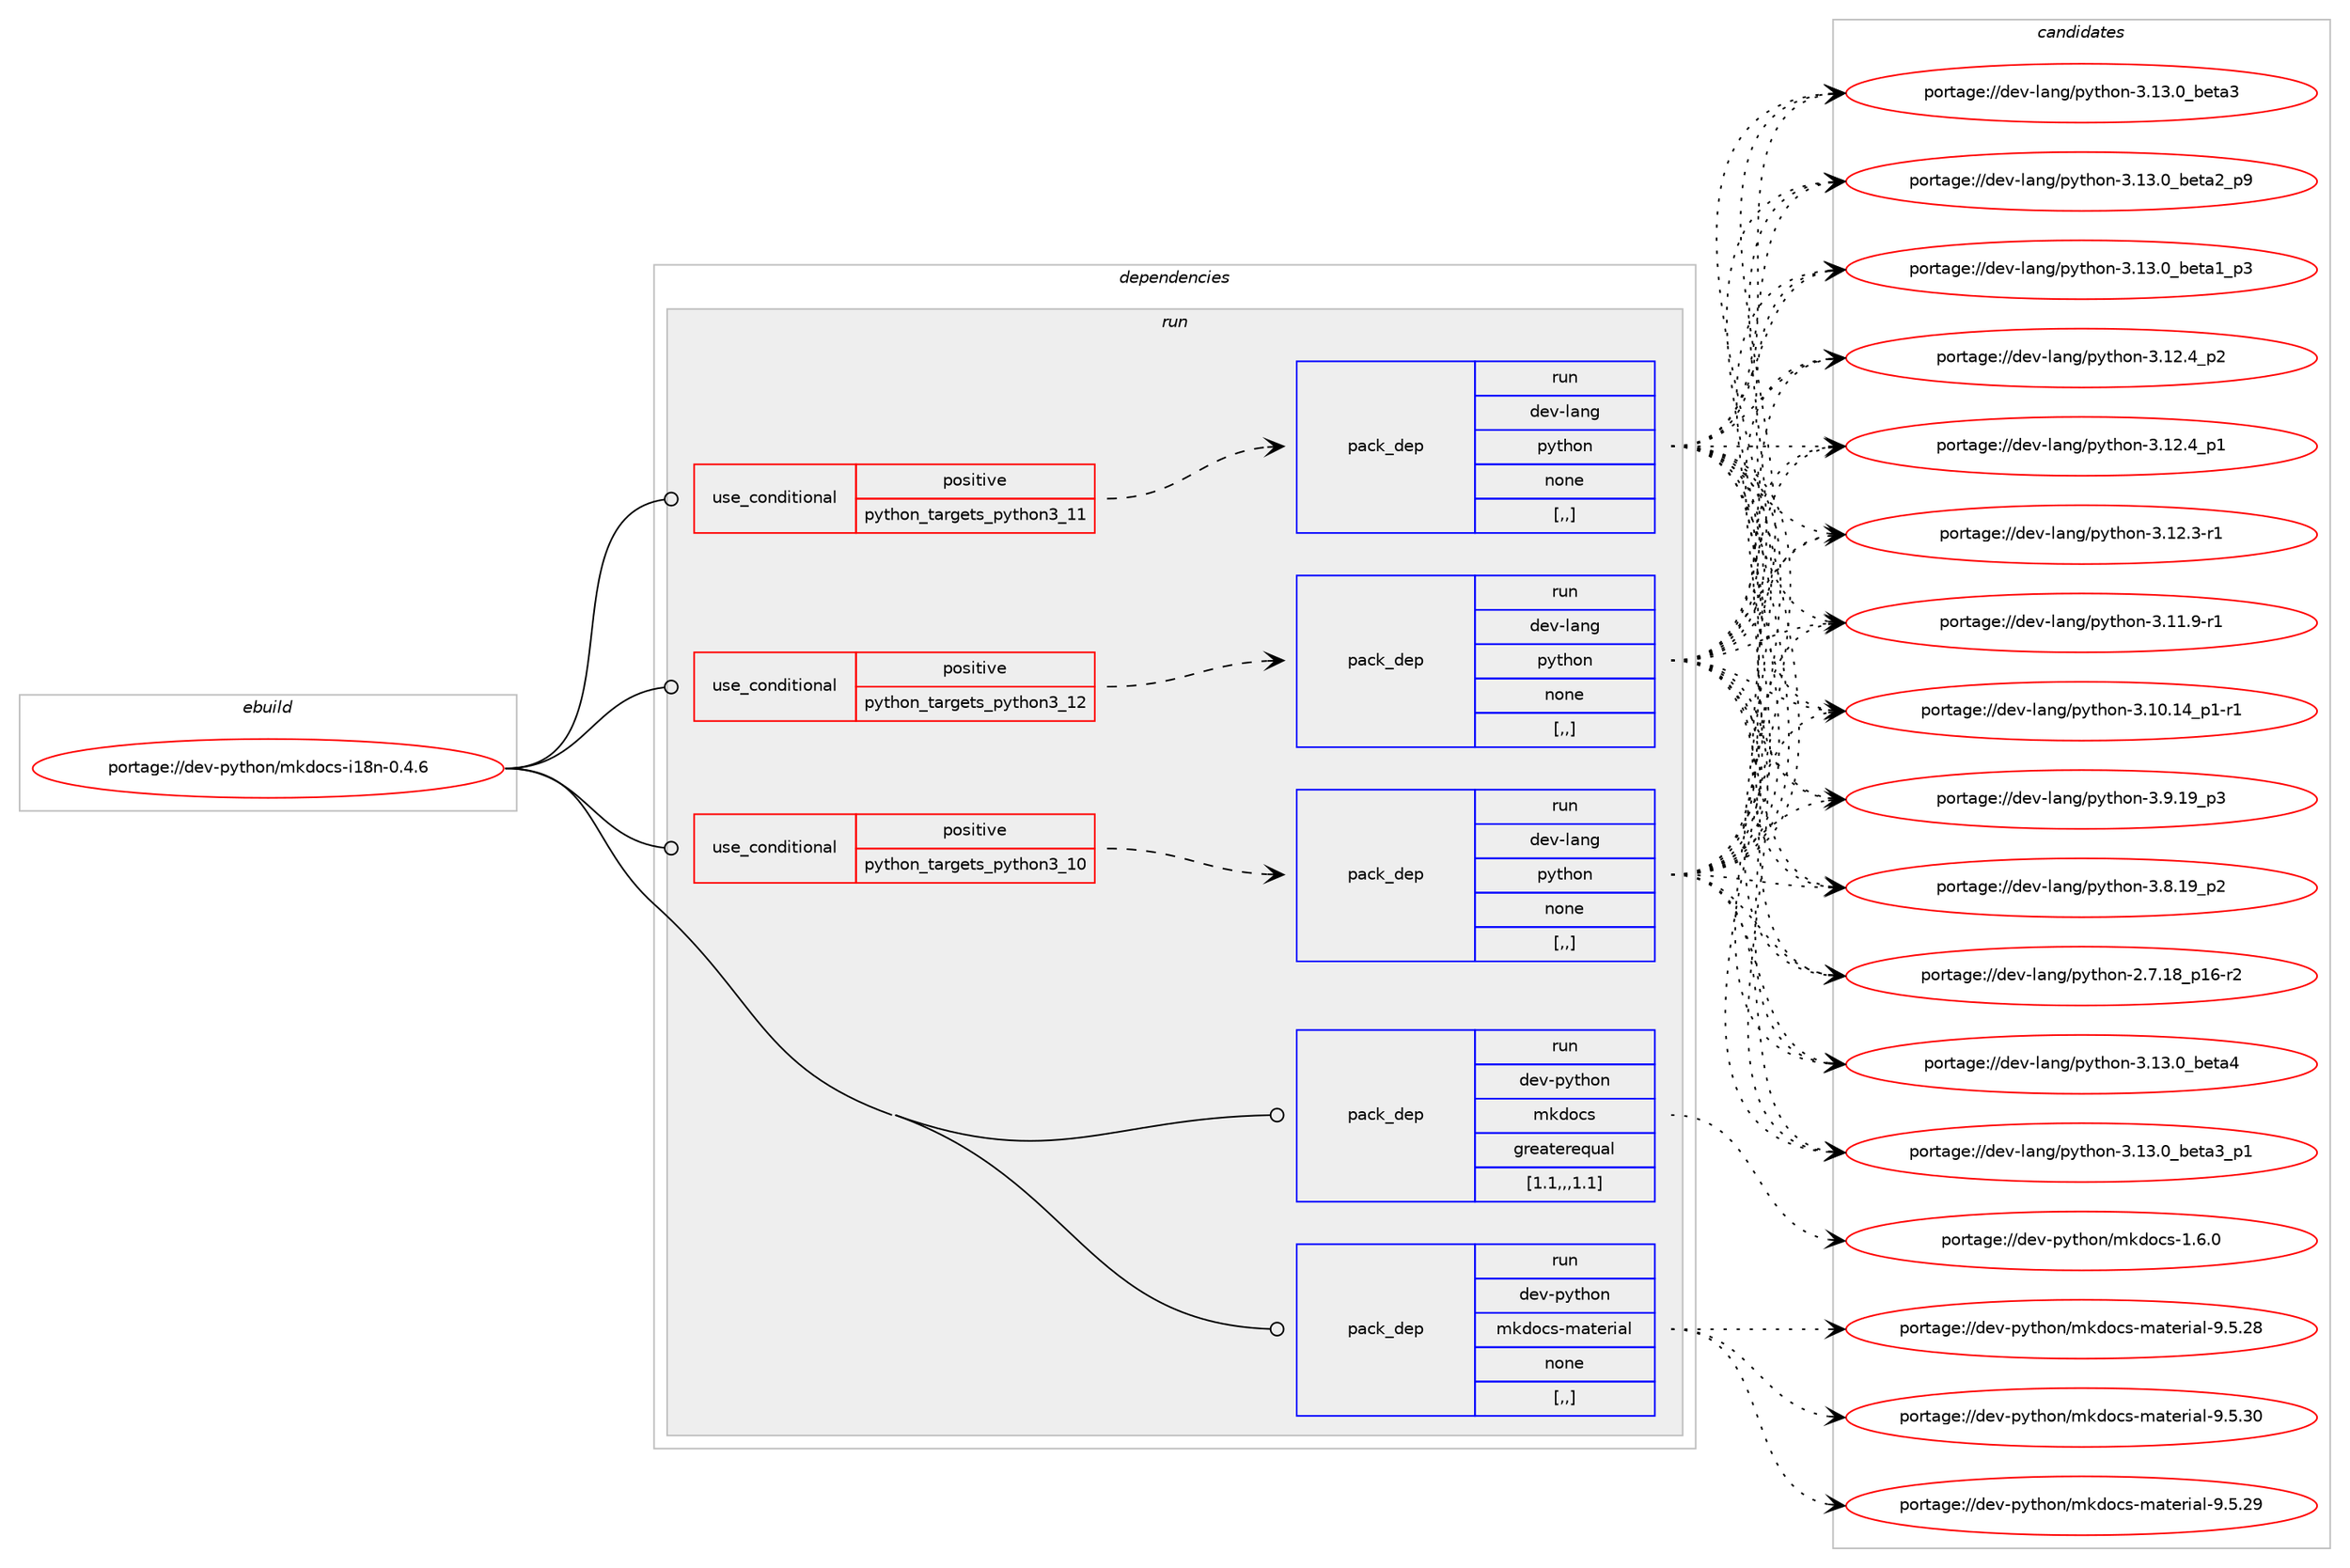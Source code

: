 digraph prolog {

# *************
# Graph options
# *************

newrank=true;
concentrate=true;
compound=true;
graph [rankdir=LR,fontname=Helvetica,fontsize=10,ranksep=1.5];#, ranksep=2.5, nodesep=0.2];
edge  [arrowhead=vee];
node  [fontname=Helvetica,fontsize=10];

# **********
# The ebuild
# **********

subgraph cluster_leftcol {
color=gray;
label=<<i>ebuild</i>>;
id [label="portage://dev-python/mkdocs-i18n-0.4.6", color=red, width=4, href="../dev-python/mkdocs-i18n-0.4.6.svg"];
}

# ****************
# The dependencies
# ****************

subgraph cluster_midcol {
color=gray;
label=<<i>dependencies</i>>;
subgraph cluster_compile {
fillcolor="#eeeeee";
style=filled;
label=<<i>compile</i>>;
}
subgraph cluster_compileandrun {
fillcolor="#eeeeee";
style=filled;
label=<<i>compile and run</i>>;
}
subgraph cluster_run {
fillcolor="#eeeeee";
style=filled;
label=<<i>run</i>>;
subgraph cond34967 {
dependency151710 [label=<<TABLE BORDER="0" CELLBORDER="1" CELLSPACING="0" CELLPADDING="4"><TR><TD ROWSPAN="3" CELLPADDING="10">use_conditional</TD></TR><TR><TD>positive</TD></TR><TR><TD>python_targets_python3_10</TD></TR></TABLE>>, shape=none, color=red];
subgraph pack115494 {
dependency151711 [label=<<TABLE BORDER="0" CELLBORDER="1" CELLSPACING="0" CELLPADDING="4" WIDTH="220"><TR><TD ROWSPAN="6" CELLPADDING="30">pack_dep</TD></TR><TR><TD WIDTH="110">run</TD></TR><TR><TD>dev-lang</TD></TR><TR><TD>python</TD></TR><TR><TD>none</TD></TR><TR><TD>[,,]</TD></TR></TABLE>>, shape=none, color=blue];
}
dependency151710:e -> dependency151711:w [weight=20,style="dashed",arrowhead="vee"];
}
id:e -> dependency151710:w [weight=20,style="solid",arrowhead="odot"];
subgraph cond34968 {
dependency151712 [label=<<TABLE BORDER="0" CELLBORDER="1" CELLSPACING="0" CELLPADDING="4"><TR><TD ROWSPAN="3" CELLPADDING="10">use_conditional</TD></TR><TR><TD>positive</TD></TR><TR><TD>python_targets_python3_11</TD></TR></TABLE>>, shape=none, color=red];
subgraph pack115495 {
dependency151713 [label=<<TABLE BORDER="0" CELLBORDER="1" CELLSPACING="0" CELLPADDING="4" WIDTH="220"><TR><TD ROWSPAN="6" CELLPADDING="30">pack_dep</TD></TR><TR><TD WIDTH="110">run</TD></TR><TR><TD>dev-lang</TD></TR><TR><TD>python</TD></TR><TR><TD>none</TD></TR><TR><TD>[,,]</TD></TR></TABLE>>, shape=none, color=blue];
}
dependency151712:e -> dependency151713:w [weight=20,style="dashed",arrowhead="vee"];
}
id:e -> dependency151712:w [weight=20,style="solid",arrowhead="odot"];
subgraph cond34969 {
dependency151714 [label=<<TABLE BORDER="0" CELLBORDER="1" CELLSPACING="0" CELLPADDING="4"><TR><TD ROWSPAN="3" CELLPADDING="10">use_conditional</TD></TR><TR><TD>positive</TD></TR><TR><TD>python_targets_python3_12</TD></TR></TABLE>>, shape=none, color=red];
subgraph pack115496 {
dependency151715 [label=<<TABLE BORDER="0" CELLBORDER="1" CELLSPACING="0" CELLPADDING="4" WIDTH="220"><TR><TD ROWSPAN="6" CELLPADDING="30">pack_dep</TD></TR><TR><TD WIDTH="110">run</TD></TR><TR><TD>dev-lang</TD></TR><TR><TD>python</TD></TR><TR><TD>none</TD></TR><TR><TD>[,,]</TD></TR></TABLE>>, shape=none, color=blue];
}
dependency151714:e -> dependency151715:w [weight=20,style="dashed",arrowhead="vee"];
}
id:e -> dependency151714:w [weight=20,style="solid",arrowhead="odot"];
subgraph pack115497 {
dependency151716 [label=<<TABLE BORDER="0" CELLBORDER="1" CELLSPACING="0" CELLPADDING="4" WIDTH="220"><TR><TD ROWSPAN="6" CELLPADDING="30">pack_dep</TD></TR><TR><TD WIDTH="110">run</TD></TR><TR><TD>dev-python</TD></TR><TR><TD>mkdocs</TD></TR><TR><TD>greaterequal</TD></TR><TR><TD>[1.1,,,1.1]</TD></TR></TABLE>>, shape=none, color=blue];
}
id:e -> dependency151716:w [weight=20,style="solid",arrowhead="odot"];
subgraph pack115498 {
dependency151717 [label=<<TABLE BORDER="0" CELLBORDER="1" CELLSPACING="0" CELLPADDING="4" WIDTH="220"><TR><TD ROWSPAN="6" CELLPADDING="30">pack_dep</TD></TR><TR><TD WIDTH="110">run</TD></TR><TR><TD>dev-python</TD></TR><TR><TD>mkdocs-material</TD></TR><TR><TD>none</TD></TR><TR><TD>[,,]</TD></TR></TABLE>>, shape=none, color=blue];
}
id:e -> dependency151717:w [weight=20,style="solid",arrowhead="odot"];
}
}

# **************
# The candidates
# **************

subgraph cluster_choices {
rank=same;
color=gray;
label=<<i>candidates</i>>;

subgraph choice115494 {
color=black;
nodesep=1;
choice1001011184510897110103471121211161041111104551464951464895981011169752 [label="portage://dev-lang/python-3.13.0_beta4", color=red, width=4,href="../dev-lang/python-3.13.0_beta4.svg"];
choice10010111845108971101034711212111610411111045514649514648959810111697519511249 [label="portage://dev-lang/python-3.13.0_beta3_p1", color=red, width=4,href="../dev-lang/python-3.13.0_beta3_p1.svg"];
choice1001011184510897110103471121211161041111104551464951464895981011169751 [label="portage://dev-lang/python-3.13.0_beta3", color=red, width=4,href="../dev-lang/python-3.13.0_beta3.svg"];
choice10010111845108971101034711212111610411111045514649514648959810111697509511257 [label="portage://dev-lang/python-3.13.0_beta2_p9", color=red, width=4,href="../dev-lang/python-3.13.0_beta2_p9.svg"];
choice10010111845108971101034711212111610411111045514649514648959810111697499511251 [label="portage://dev-lang/python-3.13.0_beta1_p3", color=red, width=4,href="../dev-lang/python-3.13.0_beta1_p3.svg"];
choice100101118451089711010347112121116104111110455146495046529511250 [label="portage://dev-lang/python-3.12.4_p2", color=red, width=4,href="../dev-lang/python-3.12.4_p2.svg"];
choice100101118451089711010347112121116104111110455146495046529511249 [label="portage://dev-lang/python-3.12.4_p1", color=red, width=4,href="../dev-lang/python-3.12.4_p1.svg"];
choice100101118451089711010347112121116104111110455146495046514511449 [label="portage://dev-lang/python-3.12.3-r1", color=red, width=4,href="../dev-lang/python-3.12.3-r1.svg"];
choice100101118451089711010347112121116104111110455146494946574511449 [label="portage://dev-lang/python-3.11.9-r1", color=red, width=4,href="../dev-lang/python-3.11.9-r1.svg"];
choice100101118451089711010347112121116104111110455146494846495295112494511449 [label="portage://dev-lang/python-3.10.14_p1-r1", color=red, width=4,href="../dev-lang/python-3.10.14_p1-r1.svg"];
choice100101118451089711010347112121116104111110455146574649579511251 [label="portage://dev-lang/python-3.9.19_p3", color=red, width=4,href="../dev-lang/python-3.9.19_p3.svg"];
choice100101118451089711010347112121116104111110455146564649579511250 [label="portage://dev-lang/python-3.8.19_p2", color=red, width=4,href="../dev-lang/python-3.8.19_p2.svg"];
choice100101118451089711010347112121116104111110455046554649569511249544511450 [label="portage://dev-lang/python-2.7.18_p16-r2", color=red, width=4,href="../dev-lang/python-2.7.18_p16-r2.svg"];
dependency151711:e -> choice1001011184510897110103471121211161041111104551464951464895981011169752:w [style=dotted,weight="100"];
dependency151711:e -> choice10010111845108971101034711212111610411111045514649514648959810111697519511249:w [style=dotted,weight="100"];
dependency151711:e -> choice1001011184510897110103471121211161041111104551464951464895981011169751:w [style=dotted,weight="100"];
dependency151711:e -> choice10010111845108971101034711212111610411111045514649514648959810111697509511257:w [style=dotted,weight="100"];
dependency151711:e -> choice10010111845108971101034711212111610411111045514649514648959810111697499511251:w [style=dotted,weight="100"];
dependency151711:e -> choice100101118451089711010347112121116104111110455146495046529511250:w [style=dotted,weight="100"];
dependency151711:e -> choice100101118451089711010347112121116104111110455146495046529511249:w [style=dotted,weight="100"];
dependency151711:e -> choice100101118451089711010347112121116104111110455146495046514511449:w [style=dotted,weight="100"];
dependency151711:e -> choice100101118451089711010347112121116104111110455146494946574511449:w [style=dotted,weight="100"];
dependency151711:e -> choice100101118451089711010347112121116104111110455146494846495295112494511449:w [style=dotted,weight="100"];
dependency151711:e -> choice100101118451089711010347112121116104111110455146574649579511251:w [style=dotted,weight="100"];
dependency151711:e -> choice100101118451089711010347112121116104111110455146564649579511250:w [style=dotted,weight="100"];
dependency151711:e -> choice100101118451089711010347112121116104111110455046554649569511249544511450:w [style=dotted,weight="100"];
}
subgraph choice115495 {
color=black;
nodesep=1;
choice1001011184510897110103471121211161041111104551464951464895981011169752 [label="portage://dev-lang/python-3.13.0_beta4", color=red, width=4,href="../dev-lang/python-3.13.0_beta4.svg"];
choice10010111845108971101034711212111610411111045514649514648959810111697519511249 [label="portage://dev-lang/python-3.13.0_beta3_p1", color=red, width=4,href="../dev-lang/python-3.13.0_beta3_p1.svg"];
choice1001011184510897110103471121211161041111104551464951464895981011169751 [label="portage://dev-lang/python-3.13.0_beta3", color=red, width=4,href="../dev-lang/python-3.13.0_beta3.svg"];
choice10010111845108971101034711212111610411111045514649514648959810111697509511257 [label="portage://dev-lang/python-3.13.0_beta2_p9", color=red, width=4,href="../dev-lang/python-3.13.0_beta2_p9.svg"];
choice10010111845108971101034711212111610411111045514649514648959810111697499511251 [label="portage://dev-lang/python-3.13.0_beta1_p3", color=red, width=4,href="../dev-lang/python-3.13.0_beta1_p3.svg"];
choice100101118451089711010347112121116104111110455146495046529511250 [label="portage://dev-lang/python-3.12.4_p2", color=red, width=4,href="../dev-lang/python-3.12.4_p2.svg"];
choice100101118451089711010347112121116104111110455146495046529511249 [label="portage://dev-lang/python-3.12.4_p1", color=red, width=4,href="../dev-lang/python-3.12.4_p1.svg"];
choice100101118451089711010347112121116104111110455146495046514511449 [label="portage://dev-lang/python-3.12.3-r1", color=red, width=4,href="../dev-lang/python-3.12.3-r1.svg"];
choice100101118451089711010347112121116104111110455146494946574511449 [label="portage://dev-lang/python-3.11.9-r1", color=red, width=4,href="../dev-lang/python-3.11.9-r1.svg"];
choice100101118451089711010347112121116104111110455146494846495295112494511449 [label="portage://dev-lang/python-3.10.14_p1-r1", color=red, width=4,href="../dev-lang/python-3.10.14_p1-r1.svg"];
choice100101118451089711010347112121116104111110455146574649579511251 [label="portage://dev-lang/python-3.9.19_p3", color=red, width=4,href="../dev-lang/python-3.9.19_p3.svg"];
choice100101118451089711010347112121116104111110455146564649579511250 [label="portage://dev-lang/python-3.8.19_p2", color=red, width=4,href="../dev-lang/python-3.8.19_p2.svg"];
choice100101118451089711010347112121116104111110455046554649569511249544511450 [label="portage://dev-lang/python-2.7.18_p16-r2", color=red, width=4,href="../dev-lang/python-2.7.18_p16-r2.svg"];
dependency151713:e -> choice1001011184510897110103471121211161041111104551464951464895981011169752:w [style=dotted,weight="100"];
dependency151713:e -> choice10010111845108971101034711212111610411111045514649514648959810111697519511249:w [style=dotted,weight="100"];
dependency151713:e -> choice1001011184510897110103471121211161041111104551464951464895981011169751:w [style=dotted,weight="100"];
dependency151713:e -> choice10010111845108971101034711212111610411111045514649514648959810111697509511257:w [style=dotted,weight="100"];
dependency151713:e -> choice10010111845108971101034711212111610411111045514649514648959810111697499511251:w [style=dotted,weight="100"];
dependency151713:e -> choice100101118451089711010347112121116104111110455146495046529511250:w [style=dotted,weight="100"];
dependency151713:e -> choice100101118451089711010347112121116104111110455146495046529511249:w [style=dotted,weight="100"];
dependency151713:e -> choice100101118451089711010347112121116104111110455146495046514511449:w [style=dotted,weight="100"];
dependency151713:e -> choice100101118451089711010347112121116104111110455146494946574511449:w [style=dotted,weight="100"];
dependency151713:e -> choice100101118451089711010347112121116104111110455146494846495295112494511449:w [style=dotted,weight="100"];
dependency151713:e -> choice100101118451089711010347112121116104111110455146574649579511251:w [style=dotted,weight="100"];
dependency151713:e -> choice100101118451089711010347112121116104111110455146564649579511250:w [style=dotted,weight="100"];
dependency151713:e -> choice100101118451089711010347112121116104111110455046554649569511249544511450:w [style=dotted,weight="100"];
}
subgraph choice115496 {
color=black;
nodesep=1;
choice1001011184510897110103471121211161041111104551464951464895981011169752 [label="portage://dev-lang/python-3.13.0_beta4", color=red, width=4,href="../dev-lang/python-3.13.0_beta4.svg"];
choice10010111845108971101034711212111610411111045514649514648959810111697519511249 [label="portage://dev-lang/python-3.13.0_beta3_p1", color=red, width=4,href="../dev-lang/python-3.13.0_beta3_p1.svg"];
choice1001011184510897110103471121211161041111104551464951464895981011169751 [label="portage://dev-lang/python-3.13.0_beta3", color=red, width=4,href="../dev-lang/python-3.13.0_beta3.svg"];
choice10010111845108971101034711212111610411111045514649514648959810111697509511257 [label="portage://dev-lang/python-3.13.0_beta2_p9", color=red, width=4,href="../dev-lang/python-3.13.0_beta2_p9.svg"];
choice10010111845108971101034711212111610411111045514649514648959810111697499511251 [label="portage://dev-lang/python-3.13.0_beta1_p3", color=red, width=4,href="../dev-lang/python-3.13.0_beta1_p3.svg"];
choice100101118451089711010347112121116104111110455146495046529511250 [label="portage://dev-lang/python-3.12.4_p2", color=red, width=4,href="../dev-lang/python-3.12.4_p2.svg"];
choice100101118451089711010347112121116104111110455146495046529511249 [label="portage://dev-lang/python-3.12.4_p1", color=red, width=4,href="../dev-lang/python-3.12.4_p1.svg"];
choice100101118451089711010347112121116104111110455146495046514511449 [label="portage://dev-lang/python-3.12.3-r1", color=red, width=4,href="../dev-lang/python-3.12.3-r1.svg"];
choice100101118451089711010347112121116104111110455146494946574511449 [label="portage://dev-lang/python-3.11.9-r1", color=red, width=4,href="../dev-lang/python-3.11.9-r1.svg"];
choice100101118451089711010347112121116104111110455146494846495295112494511449 [label="portage://dev-lang/python-3.10.14_p1-r1", color=red, width=4,href="../dev-lang/python-3.10.14_p1-r1.svg"];
choice100101118451089711010347112121116104111110455146574649579511251 [label="portage://dev-lang/python-3.9.19_p3", color=red, width=4,href="../dev-lang/python-3.9.19_p3.svg"];
choice100101118451089711010347112121116104111110455146564649579511250 [label="portage://dev-lang/python-3.8.19_p2", color=red, width=4,href="../dev-lang/python-3.8.19_p2.svg"];
choice100101118451089711010347112121116104111110455046554649569511249544511450 [label="portage://dev-lang/python-2.7.18_p16-r2", color=red, width=4,href="../dev-lang/python-2.7.18_p16-r2.svg"];
dependency151715:e -> choice1001011184510897110103471121211161041111104551464951464895981011169752:w [style=dotted,weight="100"];
dependency151715:e -> choice10010111845108971101034711212111610411111045514649514648959810111697519511249:w [style=dotted,weight="100"];
dependency151715:e -> choice1001011184510897110103471121211161041111104551464951464895981011169751:w [style=dotted,weight="100"];
dependency151715:e -> choice10010111845108971101034711212111610411111045514649514648959810111697509511257:w [style=dotted,weight="100"];
dependency151715:e -> choice10010111845108971101034711212111610411111045514649514648959810111697499511251:w [style=dotted,weight="100"];
dependency151715:e -> choice100101118451089711010347112121116104111110455146495046529511250:w [style=dotted,weight="100"];
dependency151715:e -> choice100101118451089711010347112121116104111110455146495046529511249:w [style=dotted,weight="100"];
dependency151715:e -> choice100101118451089711010347112121116104111110455146495046514511449:w [style=dotted,weight="100"];
dependency151715:e -> choice100101118451089711010347112121116104111110455146494946574511449:w [style=dotted,weight="100"];
dependency151715:e -> choice100101118451089711010347112121116104111110455146494846495295112494511449:w [style=dotted,weight="100"];
dependency151715:e -> choice100101118451089711010347112121116104111110455146574649579511251:w [style=dotted,weight="100"];
dependency151715:e -> choice100101118451089711010347112121116104111110455146564649579511250:w [style=dotted,weight="100"];
dependency151715:e -> choice100101118451089711010347112121116104111110455046554649569511249544511450:w [style=dotted,weight="100"];
}
subgraph choice115497 {
color=black;
nodesep=1;
choice100101118451121211161041111104710910710011199115454946544648 [label="portage://dev-python/mkdocs-1.6.0", color=red, width=4,href="../dev-python/mkdocs-1.6.0.svg"];
dependency151716:e -> choice100101118451121211161041111104710910710011199115454946544648:w [style=dotted,weight="100"];
}
subgraph choice115498 {
color=black;
nodesep=1;
choice10010111845112121116104111110471091071001119911545109971161011141059710845574653465148 [label="portage://dev-python/mkdocs-material-9.5.30", color=red, width=4,href="../dev-python/mkdocs-material-9.5.30.svg"];
choice10010111845112121116104111110471091071001119911545109971161011141059710845574653465057 [label="portage://dev-python/mkdocs-material-9.5.29", color=red, width=4,href="../dev-python/mkdocs-material-9.5.29.svg"];
choice10010111845112121116104111110471091071001119911545109971161011141059710845574653465056 [label="portage://dev-python/mkdocs-material-9.5.28", color=red, width=4,href="../dev-python/mkdocs-material-9.5.28.svg"];
dependency151717:e -> choice10010111845112121116104111110471091071001119911545109971161011141059710845574653465148:w [style=dotted,weight="100"];
dependency151717:e -> choice10010111845112121116104111110471091071001119911545109971161011141059710845574653465057:w [style=dotted,weight="100"];
dependency151717:e -> choice10010111845112121116104111110471091071001119911545109971161011141059710845574653465056:w [style=dotted,weight="100"];
}
}

}
